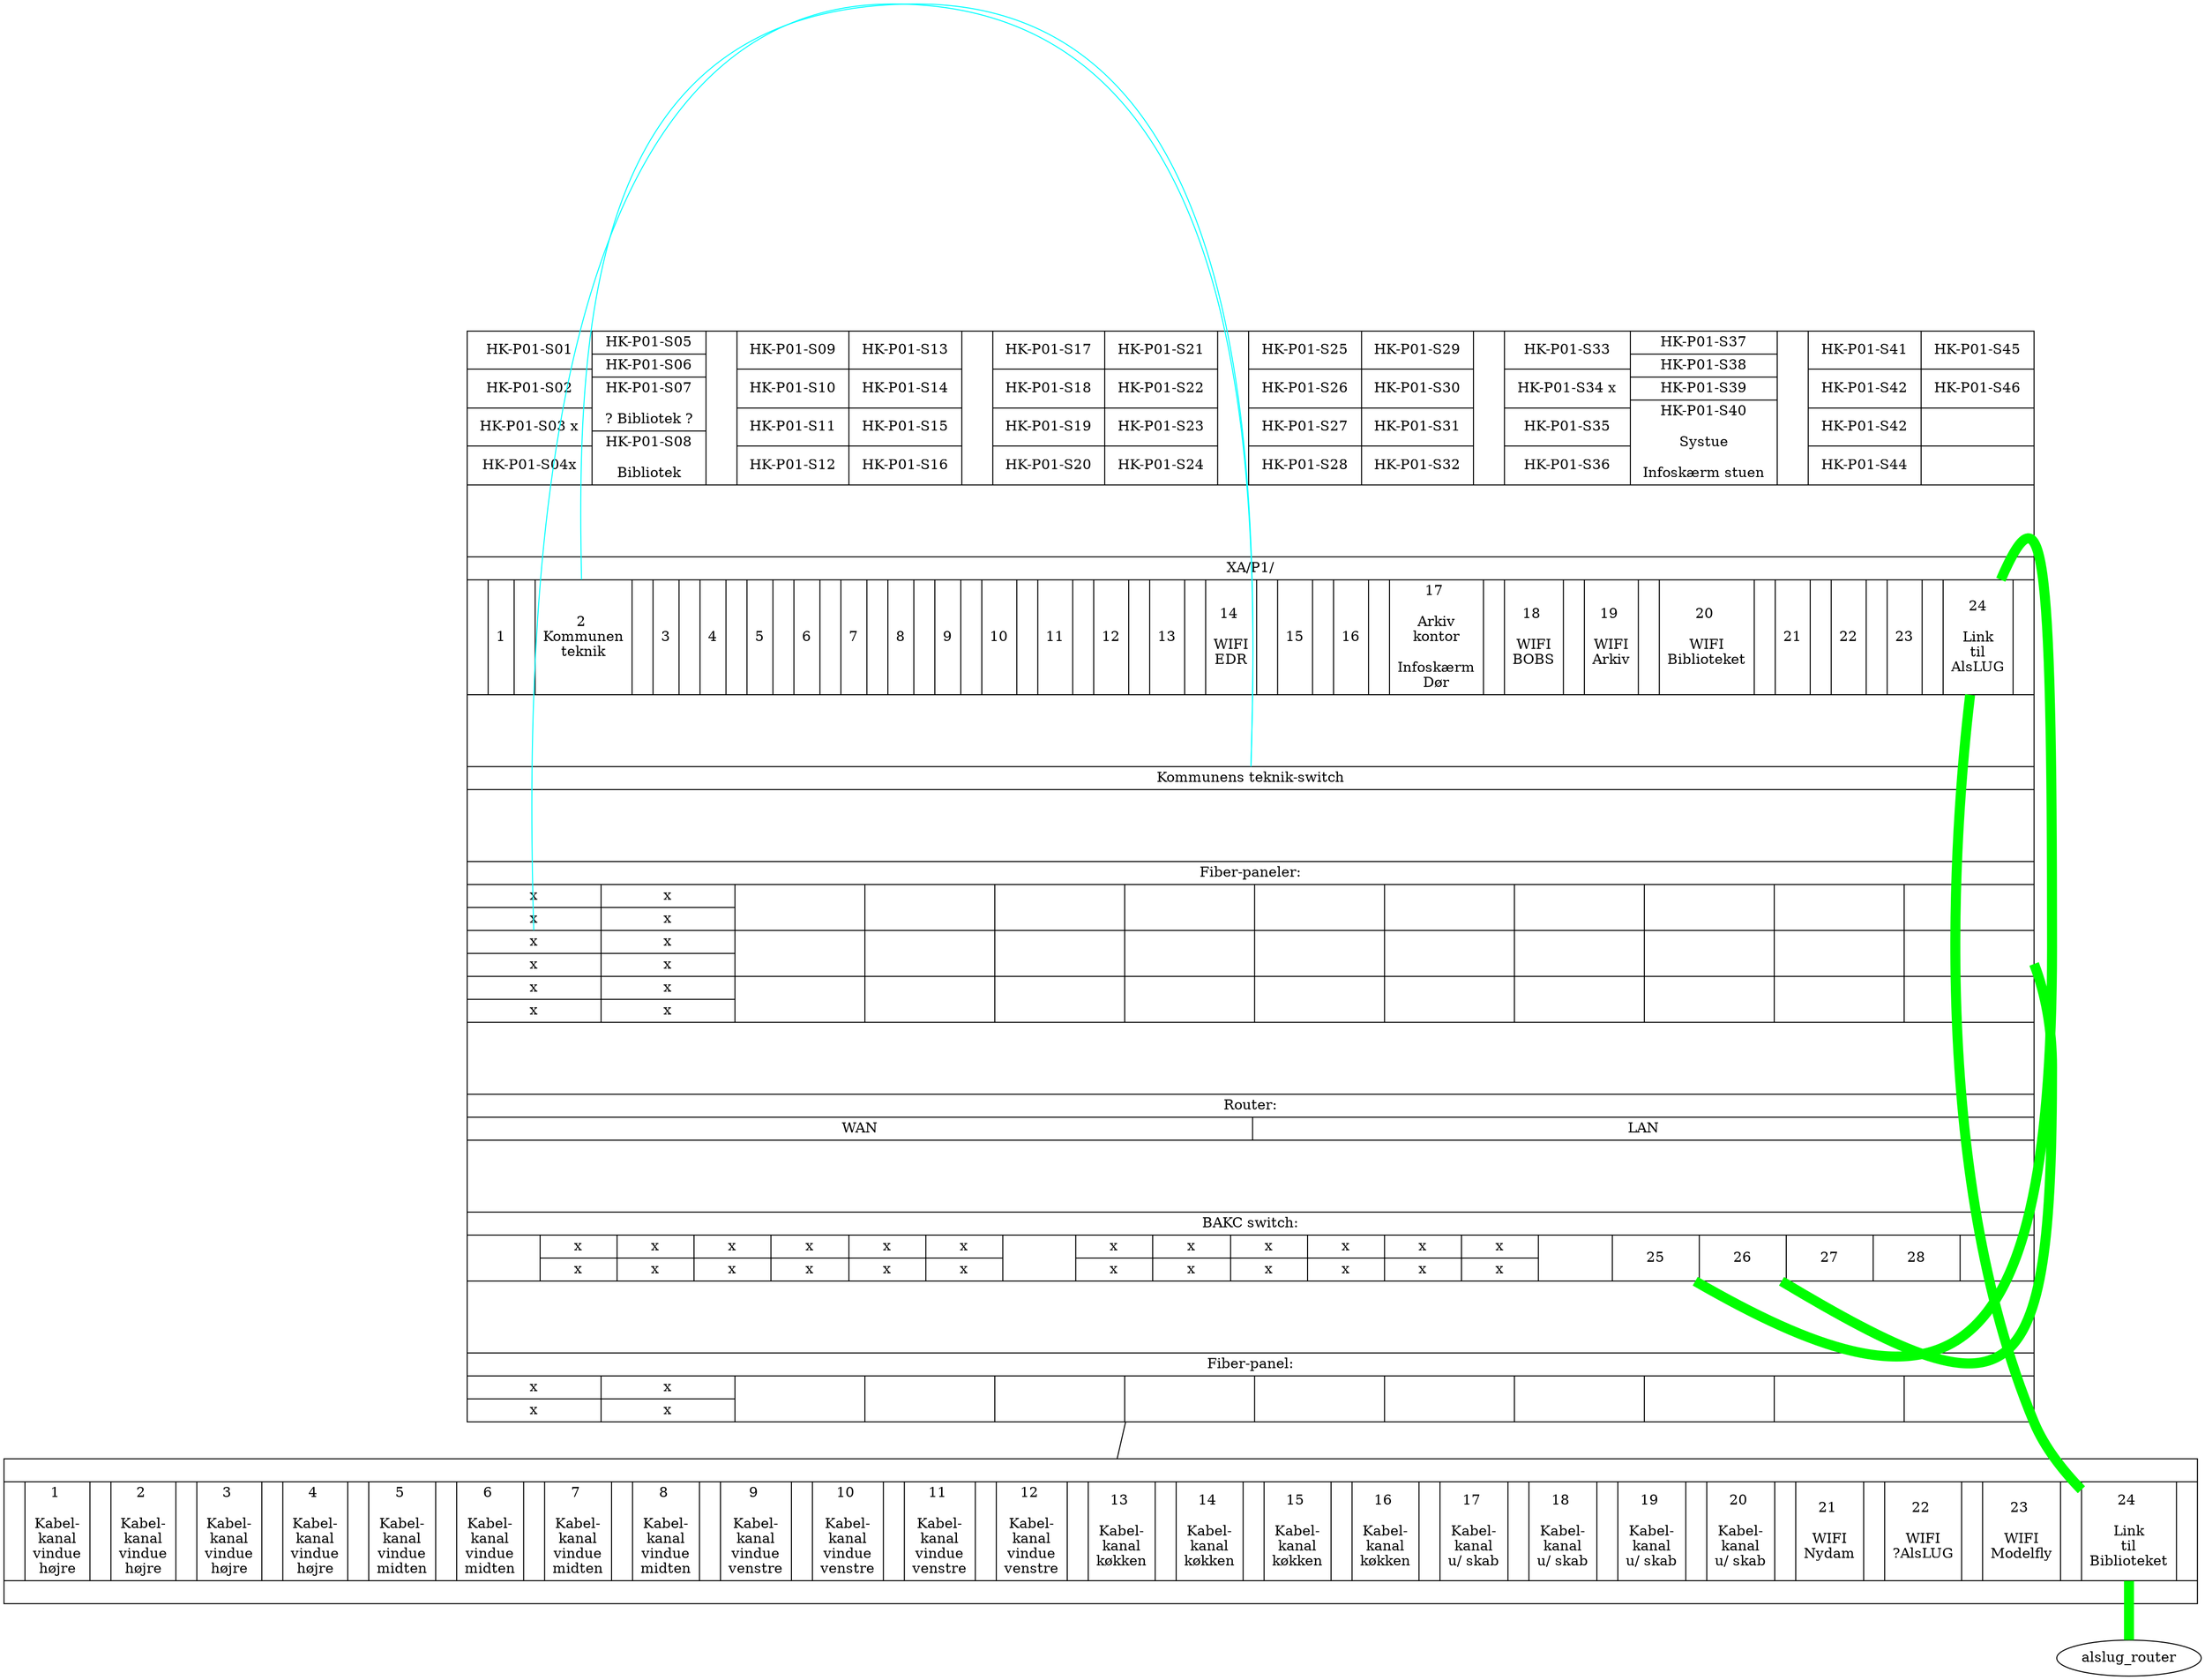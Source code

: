 digraph xxx {
  edge [ dir=none ];
  bib_patch [ shape=record label="{
  					{
						{
							HK-P01-S01|
							HK-P01-S02|
							HK-P01-S03 x|
							HK-P01-S04x
						}|{
							HK-P01-S05|
							HK-P01-S06|
							HK-P01-S07\n\n? Bibliotek ?|
							HK-P01-S08\n\nBibliotek
						}
						||
						{
							HK-P01-S09|
							HK-P01-S10|
							HK-P01-S11|
							HK-P01-S12
						}|{
							HK-P01-S13|
							HK-P01-S14|
							HK-P01-S15|
							HK-P01-S16
						}
						||
						{
							HK-P01-S17|
							HK-P01-S18|
							HK-P01-S19|
							HK-P01-S20
						}|{
							HK-P01-S21|
							HK-P01-S22|
							HK-P01-S23|
							HK-P01-S24
						}
						||
						{
							HK-P01-S25|
							HK-P01-S26|
							HK-P01-S27|
							HK-P01-S28
						}|{
							HK-P01-S29|
							HK-P01-S30|
							HK-P01-S31|
							HK-P01-S32
						}
						||
						{
							HK-P01-S33|
							HK-P01-S34 x|
							HK-P01-S35|
							HK-P01-S36
						}|{
							HK-P01-S37|
							HK-P01-S38|
							HK-P01-S39|
							HK-P01-S40\n\nSystue\n\nInfoskærm stuen
						}
						||
						{
							HK-P01-S41|
							HK-P01-S42|
							HK-P01-S42|
							HK-P01-S44
						}|{
							HK-P01-S45|
							HK-P01-S46|
							|
						}
					}
					|\n\n\n\n|XA/P1/|
					{|
							<xa_p1_1> 1
						||
							<xa_p1_2> 2 \nKommunen\nteknik
						||
							<xa_p1_3> 3
						||
							<xa_p1_4> 4
						||
							<xa_p1_5> 5
						||
							<xa_p1_6> 6
						||
							<xa_p1_7> 7
						||
							<xa_p1_8> 8
						||
							<xa_p1_9> 9
						||
							<xa_p1_10> 10
						||
							<xa_p1_11> 11
						||
							<xa_p1_12> 12
						||
							<xa_p1_13> 13
						||
							<xa_p1_14> 14 \n\nWIFI\nEDR
						||
							<xa_p1_15> 15
						||
							<xa_p1_16> 16
						||
							<xa_p1_15> 17 \n\nArkiv\nkontor\n\nInfoskærm\nDør
						||
							<xa_p1_18> 18 \n\nWIFI\nBOBS
						||
							<xa_p1_19> 19 \n\nWIFI\nArkiv
						||
							<xa_p1_20> 20 \n\nWIFI\nBiblioteket
						||
							<xa_p1_21> 21
						||
							<xa_p1_22> 22
						||
							<xa_p1_23> 23
						||
							<xa_p1_24> 24\n\nLink\ntil\nAlsLUG
					|}
					|\n\n\n\n|
					<kom_switch>Kommunens teknik-switch
					|\n\n\n\n|Fiber-paneler:
					|
					{{x|x}|{x|x}||||||||||}
					|
					{{<kom_fiber>x|x}|{<festlokale_fiber>x|x}||||||||||}
					|
					{{x|x}|{x|x}||||||||||}
					|\n\n\n\n|Router:|
					{WAN|LAN}
					|\n\n\n\n|BAKC switch:|
					{
						|{x|x}|{x|x}|{x|x}|{x|x}|{x|x}|{x|x}|
						|{x|x}|{x|x}|{x|x}|{x|x}|{x|x}|{x|x}|
						|<switch_25> 25|<switch_26> 26|27|<switch_fiber> 28|
					}
					|\n\n\n\n|Fiber-panel:|
					{{x|x}|{x|x}||||||||||}
				}" ];
  alslug_patch [ shape=record label="{
					|{|
						<1> 1 \n\nKabel-\nkanal\nvindue\nhøjre
					||
						<2> 2 \n\nKabel-\nkanal\nvindue\nhøjre
					||
						<3> 3 \n\nKabel-\nkanal\nvindue\nhøjre
					||
						<4> 4 \n\nKabel-\nkanal\nvindue\nhøjre
					||
						<5> 5 \n\nKabel-\nkanal\nvindue\nmidten
					||
						<6> 6 \n\nKabel-\nkanal\nvindue\nmidten
					||
						<7> 7 \n\nKabel-\nkanal\nvindue\nmidten
					||
						<8> 8 \n\nKabel-\nkanal\nvindue\nmidten
					||
						<9> 9 \n\nKabel-\nkanal\nvindue\nvenstre
					||
						<10> 10 \n\nKabel-\nkanal\nvindue\nvenstre
					||
						<11> 11 \n\nKabel-\nkanal\nvindue\nvenstre
					||
						<12> 12 \n\nKabel-\nkanal\nvindue\nvenstre
					||
						<13> 13 \n\nKabel-\nkanal\nkøkken
					||
						<14> 14 \n\nKabel-\nkanal\nkøkken
					||
						<15> 15 \n\nKabel-\nkanal\nkøkken
					||
						<16> 16 \n\nKabel-\nkanal\nkøkken
					||
						<17> 17 \n\nKabel-\nkanal\nu/ skab
					||
						<18> 18 \n\nKabel-\nkanal\nu/ skab
					||
						<19> 19 \n\nKabel-\nkanal\nu/ skab
					||
						<20> 20 \n\nKabel-\nkanal\nu/ skab
					||
						<21> 21 \n\nWIFI\nNydam
					||
						<22> 22 \n\nWIFI\n?AlsLUG
					||
						<23> 23 \n\nWIFI\nModelfly
					||
						<24> 24 \n\nLink\ntil\nBiblioteket
					|}|
                                      }" ];
  bib_patch -> alslug_patch;
  bib_patch:xa_p1_2 -> bib_patch:kom_switch -> bib_patch:kom_fiber [ color=cyan ];
  bib_patch:switch_25 -> bib_patch:xa_p1_24 -> alslug_patch:24 -> alslug_router:wan [ color=green penwidth=10 ];
  bib_patch:switch_26 -> bib_patch:router_lan [ color=green penwidth=10 ];
}
